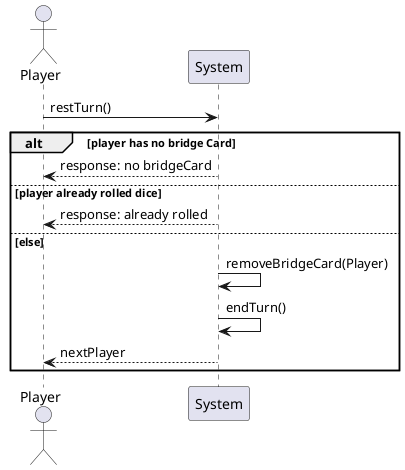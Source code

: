 @startuml
actor Player
Player -> System: restTurn()
alt player has no bridge Card
    return response: no bridgeCard
else player already rolled dice
    System --> Player: response: already rolled
else else
    System->System: removeBridgeCard(Player)
    System->System: endTurn()
    System-->Player:nextPlayer
    end
@enduml